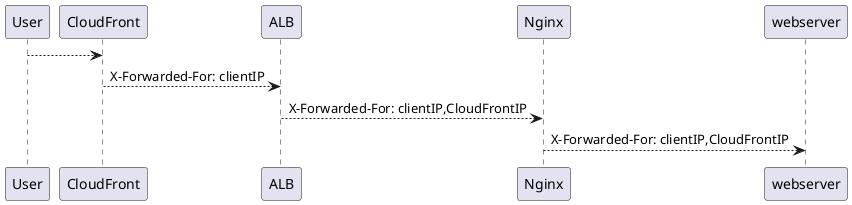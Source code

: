 @startuml
User --> CloudFront 
CloudFront --> ALB : X-Forwarded-For: clientIP
ALB --> Nginx:  X-Forwarded-For: clientIP,CloudFrontIP
Nginx --> webserver : X-Forwarded-For: clientIP,CloudFrontIP
@enduml